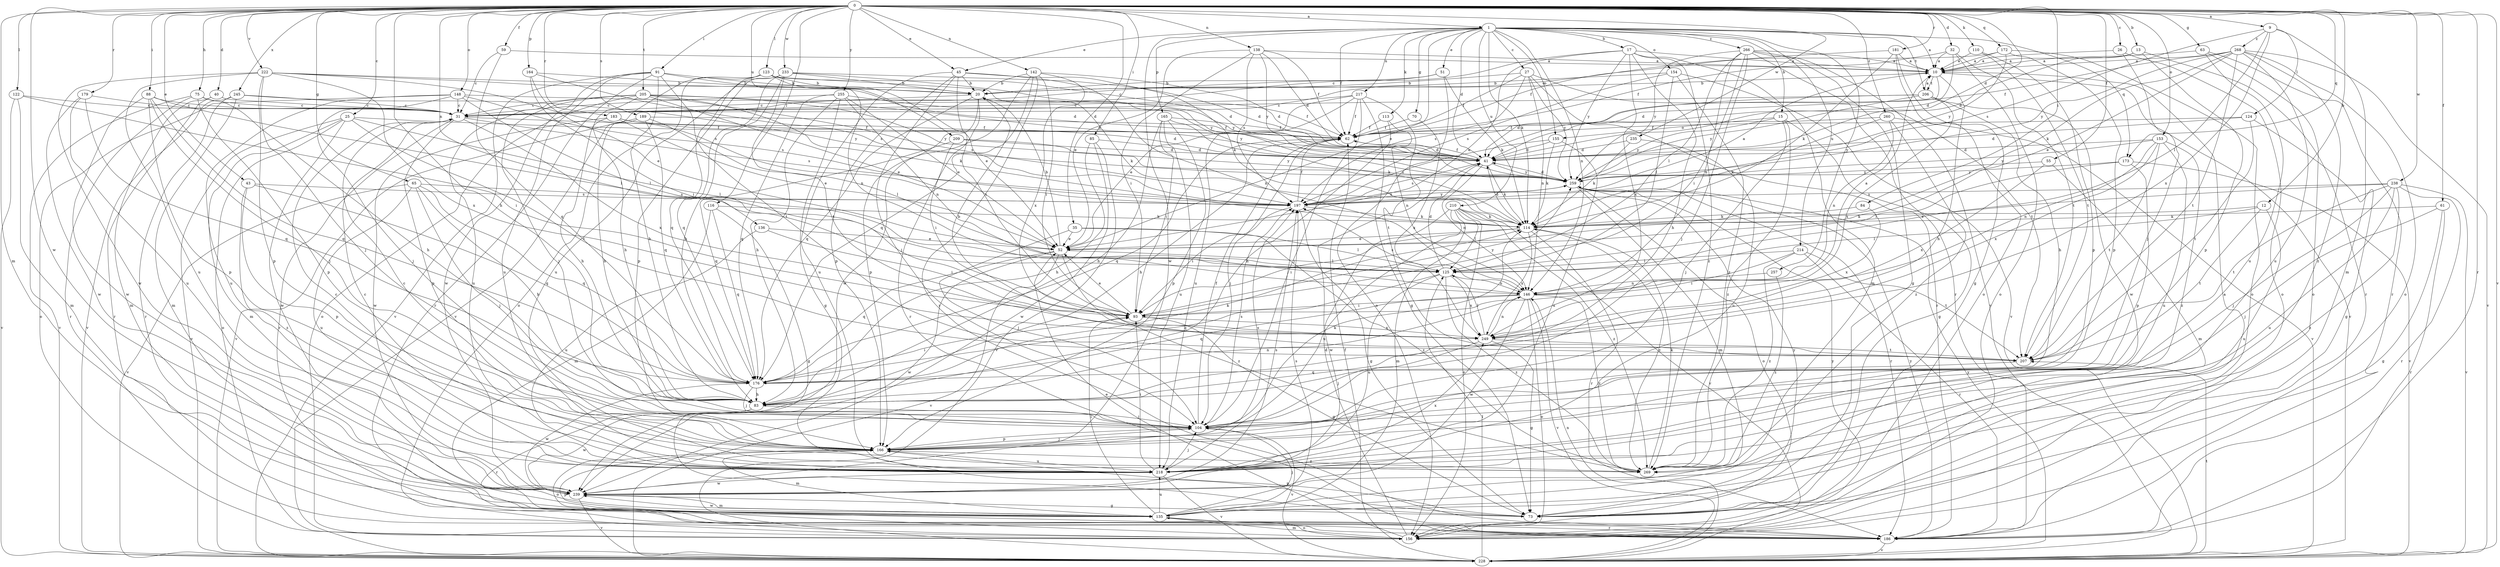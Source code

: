 strict digraph  {
0;
1;
9;
10;
12;
13;
15;
17;
20;
25;
26;
27;
31;
32;
35;
40;
41;
43;
45;
51;
52;
55;
59;
61;
62;
63;
65;
70;
73;
75;
83;
84;
85;
88;
91;
93;
104;
110;
113;
114;
116;
122;
123;
124;
125;
135;
136;
138;
142;
146;
148;
153;
154;
155;
156;
164;
165;
166;
172;
173;
176;
179;
181;
183;
186;
189;
197;
205;
206;
207;
209;
210;
214;
217;
218;
222;
228;
233;
235;
238;
239;
245;
249;
255;
257;
259;
260;
266;
268;
269;
0 -> 1  [label=a];
0 -> 9  [label=a];
0 -> 12  [label=b];
0 -> 13  [label=b];
0 -> 25  [label=c];
0 -> 26  [label=c];
0 -> 32  [label=d];
0 -> 35  [label=d];
0 -> 40  [label=d];
0 -> 41  [label=d];
0 -> 43  [label=e];
0 -> 45  [label=e];
0 -> 55  [label=f];
0 -> 59  [label=f];
0 -> 61  [label=f];
0 -> 63  [label=g];
0 -> 65  [label=g];
0 -> 75  [label=h];
0 -> 83  [label=h];
0 -> 84  [label=i];
0 -> 85  [label=i];
0 -> 88  [label=i];
0 -> 91  [label=i];
0 -> 110  [label=k];
0 -> 116  [label=l];
0 -> 122  [label=l];
0 -> 123  [label=l];
0 -> 135  [label=m];
0 -> 136  [label=n];
0 -> 138  [label=n];
0 -> 142  [label=n];
0 -> 148  [label=o];
0 -> 153  [label=o];
0 -> 164  [label=p];
0 -> 172  [label=q];
0 -> 173  [label=q];
0 -> 179  [label=r];
0 -> 181  [label=r];
0 -> 183  [label=r];
0 -> 186  [label=r];
0 -> 189  [label=s];
0 -> 205  [label=t];
0 -> 209  [label=u];
0 -> 222  [label=v];
0 -> 228  [label=v];
0 -> 233  [label=w];
0 -> 235  [label=w];
0 -> 238  [label=w];
0 -> 239  [label=w];
0 -> 245  [label=x];
0 -> 255  [label=y];
0 -> 260  [label=z];
1 -> 10  [label=a];
1 -> 15  [label=b];
1 -> 17  [label=b];
1 -> 27  [label=c];
1 -> 41  [label=d];
1 -> 45  [label=e];
1 -> 51  [label=e];
1 -> 52  [label=e];
1 -> 62  [label=f];
1 -> 70  [label=g];
1 -> 113  [label=k];
1 -> 114  [label=k];
1 -> 146  [label=n];
1 -> 154  [label=o];
1 -> 155  [label=o];
1 -> 165  [label=p];
1 -> 173  [label=q];
1 -> 206  [label=t];
1 -> 210  [label=u];
1 -> 214  [label=u];
1 -> 217  [label=u];
1 -> 239  [label=w];
1 -> 257  [label=y];
1 -> 266  [label=z];
9 -> 124  [label=l];
9 -> 125  [label=l];
9 -> 135  [label=m];
9 -> 197  [label=s];
9 -> 249  [label=x];
9 -> 268  [label=z];
10 -> 20  [label=b];
10 -> 41  [label=d];
10 -> 83  [label=h];
10 -> 206  [label=t];
10 -> 228  [label=v];
12 -> 114  [label=k];
12 -> 125  [label=l];
12 -> 207  [label=t];
12 -> 218  [label=u];
13 -> 10  [label=a];
13 -> 41  [label=d];
13 -> 166  [label=p];
13 -> 186  [label=r];
15 -> 73  [label=g];
15 -> 104  [label=j];
15 -> 155  [label=o];
15 -> 259  [label=y];
15 -> 269  [label=z];
17 -> 10  [label=a];
17 -> 31  [label=c];
17 -> 52  [label=e];
17 -> 83  [label=h];
17 -> 135  [label=m];
17 -> 249  [label=x];
17 -> 259  [label=y];
17 -> 269  [label=z];
20 -> 31  [label=c];
20 -> 114  [label=k];
20 -> 166  [label=p];
20 -> 176  [label=q];
20 -> 186  [label=r];
25 -> 62  [label=f];
25 -> 125  [label=l];
25 -> 135  [label=m];
25 -> 156  [label=o];
25 -> 207  [label=t];
25 -> 228  [label=v];
25 -> 239  [label=w];
26 -> 10  [label=a];
26 -> 104  [label=j];
26 -> 156  [label=o];
27 -> 20  [label=b];
27 -> 62  [label=f];
27 -> 146  [label=n];
27 -> 186  [label=r];
27 -> 197  [label=s];
27 -> 207  [label=t];
27 -> 259  [label=y];
31 -> 62  [label=f];
31 -> 166  [label=p];
31 -> 186  [label=r];
31 -> 197  [label=s];
31 -> 249  [label=x];
32 -> 10  [label=a];
32 -> 41  [label=d];
32 -> 62  [label=f];
32 -> 156  [label=o];
32 -> 207  [label=t];
35 -> 52  [label=e];
35 -> 104  [label=j];
35 -> 125  [label=l];
35 -> 269  [label=z];
40 -> 31  [label=c];
40 -> 135  [label=m];
40 -> 186  [label=r];
41 -> 62  [label=f];
41 -> 114  [label=k];
41 -> 146  [label=n];
41 -> 197  [label=s];
41 -> 259  [label=y];
43 -> 166  [label=p];
43 -> 176  [label=q];
43 -> 197  [label=s];
43 -> 269  [label=z];
45 -> 20  [label=b];
45 -> 93  [label=i];
45 -> 104  [label=j];
45 -> 114  [label=k];
45 -> 146  [label=n];
45 -> 166  [label=p];
45 -> 218  [label=u];
51 -> 20  [label=b];
51 -> 31  [label=c];
51 -> 114  [label=k];
51 -> 156  [label=o];
52 -> 20  [label=b];
52 -> 125  [label=l];
52 -> 176  [label=q];
52 -> 228  [label=v];
52 -> 239  [label=w];
52 -> 269  [label=z];
55 -> 135  [label=m];
55 -> 249  [label=x];
55 -> 259  [label=y];
59 -> 10  [label=a];
59 -> 31  [label=c];
59 -> 176  [label=q];
61 -> 73  [label=g];
61 -> 104  [label=j];
61 -> 114  [label=k];
61 -> 186  [label=r];
62 -> 41  [label=d];
62 -> 83  [label=h];
62 -> 104  [label=j];
62 -> 176  [label=q];
63 -> 10  [label=a];
63 -> 156  [label=o];
63 -> 186  [label=r];
63 -> 218  [label=u];
65 -> 83  [label=h];
65 -> 104  [label=j];
65 -> 176  [label=q];
65 -> 197  [label=s];
65 -> 218  [label=u];
65 -> 228  [label=v];
70 -> 62  [label=f];
70 -> 249  [label=x];
73 -> 10  [label=a];
73 -> 166  [label=p];
73 -> 259  [label=y];
75 -> 31  [label=c];
75 -> 83  [label=h];
75 -> 166  [label=p];
75 -> 186  [label=r];
75 -> 228  [label=v];
83 -> 104  [label=j];
83 -> 146  [label=n];
83 -> 186  [label=r];
83 -> 239  [label=w];
84 -> 114  [label=k];
84 -> 249  [label=x];
85 -> 41  [label=d];
85 -> 83  [label=h];
85 -> 228  [label=v];
85 -> 239  [label=w];
88 -> 31  [label=c];
88 -> 104  [label=j];
88 -> 125  [label=l];
88 -> 166  [label=p];
88 -> 176  [label=q];
88 -> 239  [label=w];
91 -> 20  [label=b];
91 -> 83  [label=h];
91 -> 146  [label=n];
91 -> 186  [label=r];
91 -> 207  [label=t];
91 -> 218  [label=u];
91 -> 228  [label=v];
91 -> 239  [label=w];
93 -> 52  [label=e];
93 -> 73  [label=g];
93 -> 249  [label=x];
93 -> 259  [label=y];
104 -> 62  [label=f];
104 -> 114  [label=k];
104 -> 166  [label=p];
104 -> 197  [label=s];
104 -> 228  [label=v];
110 -> 10  [label=a];
110 -> 166  [label=p];
110 -> 207  [label=t];
113 -> 62  [label=f];
113 -> 83  [label=h];
113 -> 146  [label=n];
114 -> 41  [label=d];
114 -> 52  [label=e];
114 -> 93  [label=i];
114 -> 186  [label=r];
114 -> 249  [label=x];
114 -> 269  [label=z];
116 -> 73  [label=g];
116 -> 114  [label=k];
116 -> 135  [label=m];
116 -> 176  [label=q];
122 -> 31  [label=c];
122 -> 93  [label=i];
122 -> 135  [label=m];
122 -> 228  [label=v];
123 -> 20  [label=b];
123 -> 41  [label=d];
123 -> 52  [label=e];
123 -> 156  [label=o];
123 -> 176  [label=q];
123 -> 228  [label=v];
123 -> 259  [label=y];
124 -> 41  [label=d];
124 -> 62  [label=f];
124 -> 73  [label=g];
124 -> 207  [label=t];
125 -> 41  [label=d];
125 -> 146  [label=n];
125 -> 176  [label=q];
125 -> 218  [label=u];
125 -> 249  [label=x];
125 -> 269  [label=z];
135 -> 93  [label=i];
135 -> 104  [label=j];
135 -> 156  [label=o];
135 -> 186  [label=r];
135 -> 197  [label=s];
135 -> 218  [label=u];
135 -> 239  [label=w];
136 -> 52  [label=e];
136 -> 93  [label=i];
136 -> 218  [label=u];
138 -> 10  [label=a];
138 -> 41  [label=d];
138 -> 52  [label=e];
138 -> 62  [label=f];
138 -> 93  [label=i];
138 -> 197  [label=s];
138 -> 259  [label=y];
142 -> 20  [label=b];
142 -> 41  [label=d];
142 -> 93  [label=i];
142 -> 176  [label=q];
142 -> 186  [label=r];
142 -> 239  [label=w];
142 -> 249  [label=x];
146 -> 10  [label=a];
146 -> 93  [label=i];
146 -> 156  [label=o];
146 -> 176  [label=q];
146 -> 197  [label=s];
146 -> 228  [label=v];
146 -> 239  [label=w];
146 -> 269  [label=z];
148 -> 31  [label=c];
148 -> 62  [label=f];
148 -> 104  [label=j];
148 -> 125  [label=l];
148 -> 156  [label=o];
148 -> 197  [label=s];
148 -> 218  [label=u];
153 -> 41  [label=d];
153 -> 146  [label=n];
153 -> 207  [label=t];
153 -> 218  [label=u];
153 -> 249  [label=x];
153 -> 259  [label=y];
153 -> 269  [label=z];
154 -> 20  [label=b];
154 -> 125  [label=l];
154 -> 197  [label=s];
154 -> 228  [label=v];
154 -> 269  [label=z];
155 -> 41  [label=d];
155 -> 114  [label=k];
155 -> 197  [label=s];
155 -> 218  [label=u];
156 -> 41  [label=d];
156 -> 52  [label=e];
156 -> 135  [label=m];
156 -> 166  [label=p];
156 -> 259  [label=y];
164 -> 20  [label=b];
164 -> 52  [label=e];
164 -> 93  [label=i];
164 -> 197  [label=s];
165 -> 62  [label=f];
165 -> 83  [label=h];
165 -> 93  [label=i];
165 -> 114  [label=k];
165 -> 166  [label=p];
165 -> 218  [label=u];
166 -> 31  [label=c];
166 -> 104  [label=j];
166 -> 135  [label=m];
166 -> 156  [label=o];
166 -> 197  [label=s];
166 -> 218  [label=u];
166 -> 269  [label=z];
172 -> 10  [label=a];
172 -> 31  [label=c];
172 -> 156  [label=o];
172 -> 166  [label=p];
172 -> 259  [label=y];
173 -> 125  [label=l];
173 -> 166  [label=p];
173 -> 228  [label=v];
173 -> 259  [label=y];
176 -> 83  [label=h];
176 -> 93  [label=i];
176 -> 104  [label=j];
176 -> 114  [label=k];
176 -> 239  [label=w];
179 -> 31  [label=c];
179 -> 176  [label=q];
179 -> 218  [label=u];
179 -> 239  [label=w];
181 -> 10  [label=a];
181 -> 62  [label=f];
181 -> 73  [label=g];
181 -> 114  [label=k];
181 -> 156  [label=o];
183 -> 41  [label=d];
183 -> 52  [label=e];
183 -> 62  [label=f];
183 -> 83  [label=h];
183 -> 239  [label=w];
186 -> 228  [label=v];
186 -> 259  [label=y];
189 -> 62  [label=f];
189 -> 83  [label=h];
189 -> 125  [label=l];
189 -> 176  [label=q];
189 -> 228  [label=v];
197 -> 10  [label=a];
197 -> 62  [label=f];
197 -> 73  [label=g];
197 -> 93  [label=i];
197 -> 114  [label=k];
197 -> 259  [label=y];
205 -> 31  [label=c];
205 -> 41  [label=d];
205 -> 52  [label=e];
205 -> 83  [label=h];
205 -> 104  [label=j];
205 -> 114  [label=k];
205 -> 156  [label=o];
205 -> 197  [label=s];
205 -> 218  [label=u];
205 -> 259  [label=y];
206 -> 10  [label=a];
206 -> 31  [label=c];
206 -> 41  [label=d];
206 -> 83  [label=h];
206 -> 239  [label=w];
206 -> 249  [label=x];
206 -> 259  [label=y];
207 -> 176  [label=q];
209 -> 41  [label=d];
209 -> 93  [label=i];
209 -> 176  [label=q];
209 -> 259  [label=y];
210 -> 114  [label=k];
210 -> 125  [label=l];
210 -> 135  [label=m];
210 -> 156  [label=o];
210 -> 218  [label=u];
210 -> 228  [label=v];
210 -> 239  [label=w];
210 -> 269  [label=z];
214 -> 93  [label=i];
214 -> 125  [label=l];
214 -> 186  [label=r];
214 -> 207  [label=t];
214 -> 269  [label=z];
217 -> 31  [label=c];
217 -> 52  [label=e];
217 -> 62  [label=f];
217 -> 73  [label=g];
217 -> 104  [label=j];
217 -> 207  [label=t];
217 -> 218  [label=u];
218 -> 31  [label=c];
218 -> 93  [label=i];
218 -> 104  [label=j];
218 -> 228  [label=v];
218 -> 239  [label=w];
218 -> 249  [label=x];
222 -> 20  [label=b];
222 -> 41  [label=d];
222 -> 104  [label=j];
222 -> 166  [label=p];
222 -> 197  [label=s];
222 -> 218  [label=u];
222 -> 239  [label=w];
222 -> 249  [label=x];
228 -> 62  [label=f];
228 -> 125  [label=l];
228 -> 146  [label=n];
228 -> 207  [label=t];
228 -> 259  [label=y];
233 -> 20  [label=b];
233 -> 41  [label=d];
233 -> 83  [label=h];
233 -> 166  [label=p];
233 -> 176  [label=q];
233 -> 207  [label=t];
233 -> 218  [label=u];
233 -> 259  [label=y];
235 -> 41  [label=d];
235 -> 114  [label=k];
235 -> 218  [label=u];
238 -> 52  [label=e];
238 -> 104  [label=j];
238 -> 186  [label=r];
238 -> 197  [label=s];
238 -> 207  [label=t];
238 -> 218  [label=u];
238 -> 228  [label=v];
238 -> 269  [label=z];
239 -> 73  [label=g];
239 -> 135  [label=m];
239 -> 197  [label=s];
239 -> 228  [label=v];
245 -> 31  [label=c];
245 -> 135  [label=m];
245 -> 186  [label=r];
245 -> 228  [label=v];
245 -> 259  [label=y];
249 -> 20  [label=b];
249 -> 73  [label=g];
249 -> 104  [label=j];
249 -> 125  [label=l];
249 -> 146  [label=n];
249 -> 207  [label=t];
255 -> 31  [label=c];
255 -> 52  [label=e];
255 -> 73  [label=g];
255 -> 83  [label=h];
255 -> 146  [label=n];
255 -> 176  [label=q];
255 -> 259  [label=y];
257 -> 146  [label=n];
257 -> 269  [label=z];
259 -> 41  [label=d];
259 -> 135  [label=m];
259 -> 156  [label=o];
259 -> 186  [label=r];
259 -> 197  [label=s];
260 -> 62  [label=f];
260 -> 114  [label=k];
260 -> 146  [label=n];
260 -> 228  [label=v];
260 -> 269  [label=z];
266 -> 10  [label=a];
266 -> 73  [label=g];
266 -> 93  [label=i];
266 -> 104  [label=j];
266 -> 125  [label=l];
266 -> 146  [label=n];
266 -> 186  [label=r];
266 -> 228  [label=v];
266 -> 259  [label=y];
268 -> 10  [label=a];
268 -> 52  [label=e];
268 -> 62  [label=f];
268 -> 114  [label=k];
268 -> 156  [label=o];
268 -> 207  [label=t];
268 -> 218  [label=u];
268 -> 228  [label=v];
268 -> 259  [label=y];
268 -> 269  [label=z];
269 -> 31  [label=c];
269 -> 114  [label=k];
}
